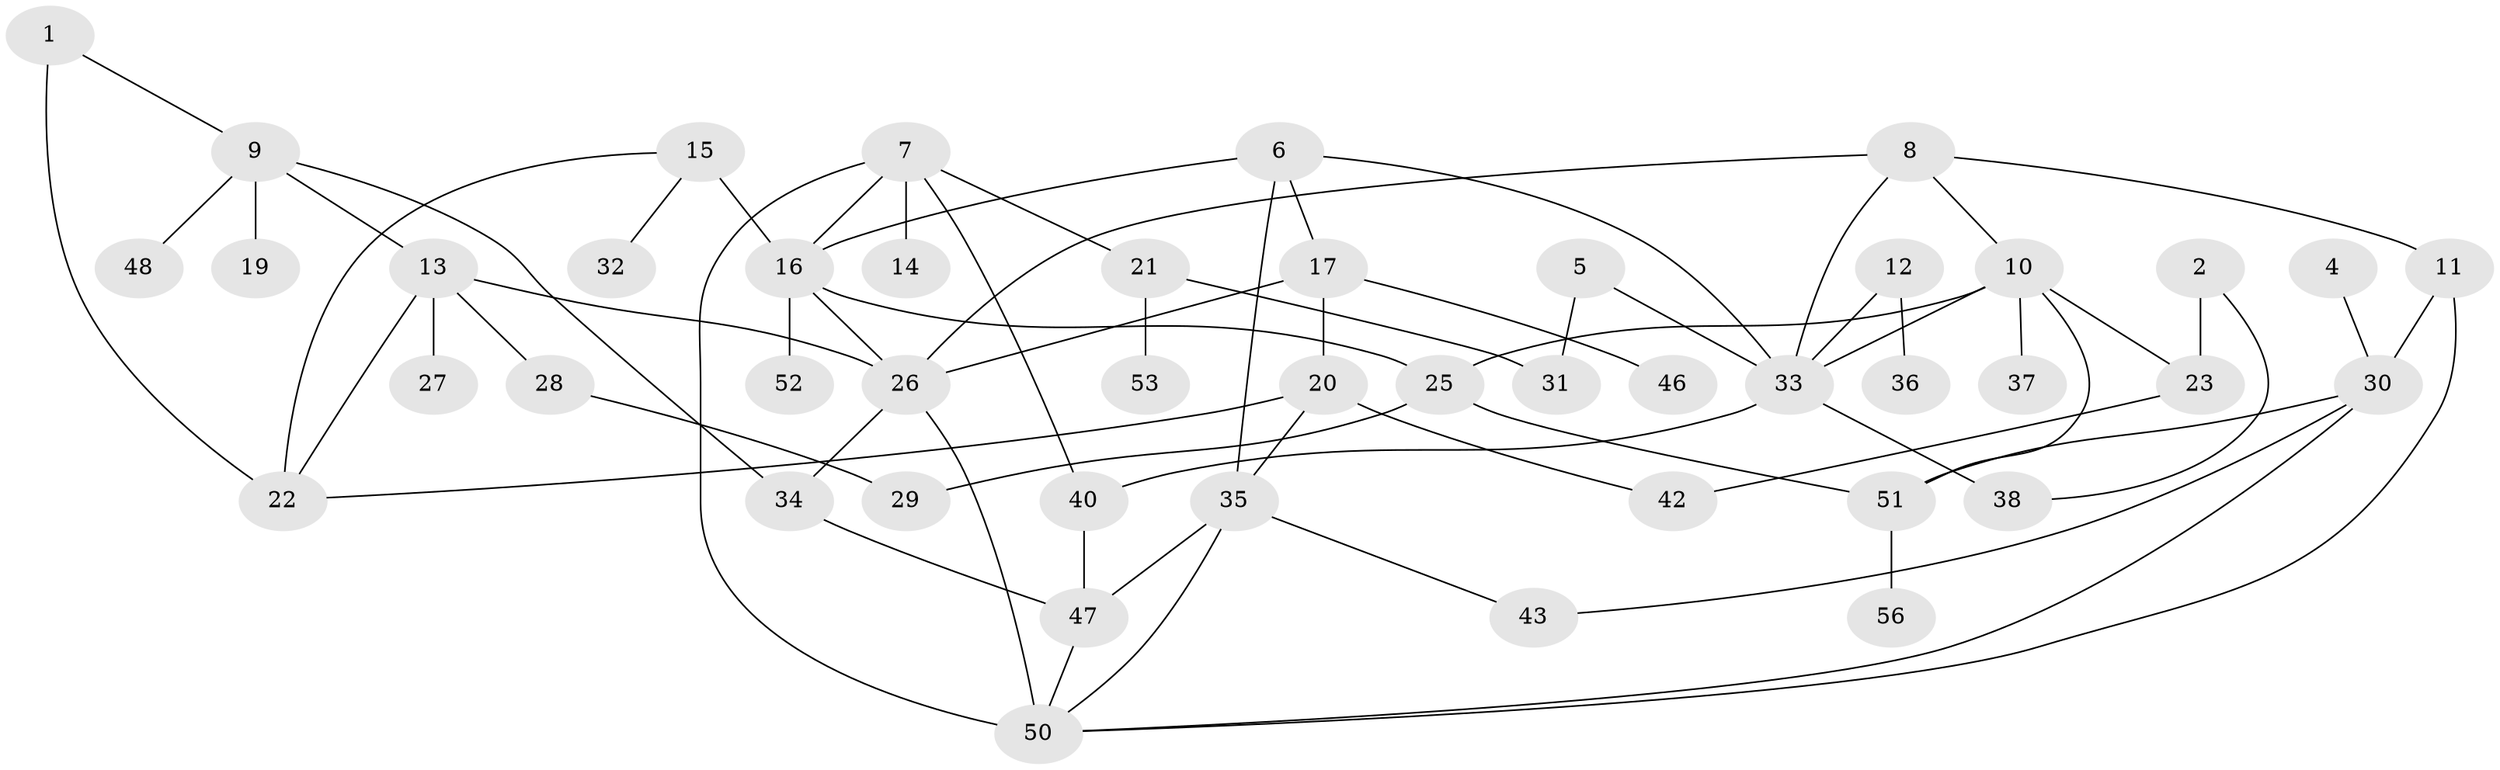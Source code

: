 // original degree distribution, {2: 0.22608695652173913, 1: 0.26956521739130435, 0: 0.11304347826086956, 3: 0.19130434782608696, 5: 0.11304347826086956, 4: 0.0782608695652174, 6: 0.008695652173913044}
// Generated by graph-tools (version 1.1) at 2025/33/03/09/25 02:33:35]
// undirected, 46 vertices, 69 edges
graph export_dot {
graph [start="1"]
  node [color=gray90,style=filled];
  1;
  2;
  4;
  5;
  6;
  7;
  8;
  9;
  10;
  11;
  12;
  13;
  14;
  15;
  16;
  17;
  19;
  20;
  21;
  22;
  23;
  25;
  26;
  27;
  28;
  29;
  30;
  31;
  32;
  33;
  34;
  35;
  36;
  37;
  38;
  40;
  42;
  43;
  46;
  47;
  48;
  50;
  51;
  52;
  53;
  56;
  1 -- 9 [weight=1.0];
  1 -- 22 [weight=2.0];
  2 -- 23 [weight=2.0];
  2 -- 38 [weight=1.0];
  4 -- 30 [weight=1.0];
  5 -- 31 [weight=1.0];
  5 -- 33 [weight=1.0];
  6 -- 16 [weight=1.0];
  6 -- 17 [weight=1.0];
  6 -- 33 [weight=1.0];
  6 -- 35 [weight=1.0];
  7 -- 14 [weight=1.0];
  7 -- 16 [weight=1.0];
  7 -- 21 [weight=1.0];
  7 -- 40 [weight=2.0];
  7 -- 50 [weight=3.0];
  8 -- 10 [weight=1.0];
  8 -- 11 [weight=1.0];
  8 -- 26 [weight=1.0];
  8 -- 33 [weight=1.0];
  9 -- 13 [weight=1.0];
  9 -- 19 [weight=1.0];
  9 -- 34 [weight=1.0];
  9 -- 48 [weight=1.0];
  10 -- 23 [weight=1.0];
  10 -- 25 [weight=1.0];
  10 -- 33 [weight=1.0];
  10 -- 37 [weight=1.0];
  10 -- 51 [weight=1.0];
  11 -- 30 [weight=1.0];
  11 -- 50 [weight=1.0];
  12 -- 33 [weight=1.0];
  12 -- 36 [weight=1.0];
  13 -- 22 [weight=1.0];
  13 -- 26 [weight=1.0];
  13 -- 27 [weight=1.0];
  13 -- 28 [weight=1.0];
  15 -- 16 [weight=2.0];
  15 -- 22 [weight=1.0];
  15 -- 32 [weight=1.0];
  16 -- 25 [weight=1.0];
  16 -- 26 [weight=4.0];
  16 -- 52 [weight=1.0];
  17 -- 20 [weight=1.0];
  17 -- 26 [weight=1.0];
  17 -- 46 [weight=1.0];
  20 -- 22 [weight=1.0];
  20 -- 35 [weight=1.0];
  20 -- 42 [weight=1.0];
  21 -- 31 [weight=1.0];
  21 -- 53 [weight=2.0];
  23 -- 42 [weight=1.0];
  25 -- 29 [weight=1.0];
  25 -- 51 [weight=1.0];
  26 -- 34 [weight=1.0];
  26 -- 50 [weight=1.0];
  28 -- 29 [weight=1.0];
  30 -- 43 [weight=1.0];
  30 -- 50 [weight=1.0];
  30 -- 51 [weight=1.0];
  33 -- 38 [weight=2.0];
  33 -- 40 [weight=1.0];
  34 -- 47 [weight=1.0];
  35 -- 43 [weight=1.0];
  35 -- 47 [weight=1.0];
  35 -- 50 [weight=1.0];
  40 -- 47 [weight=1.0];
  47 -- 50 [weight=1.0];
  51 -- 56 [weight=1.0];
}
